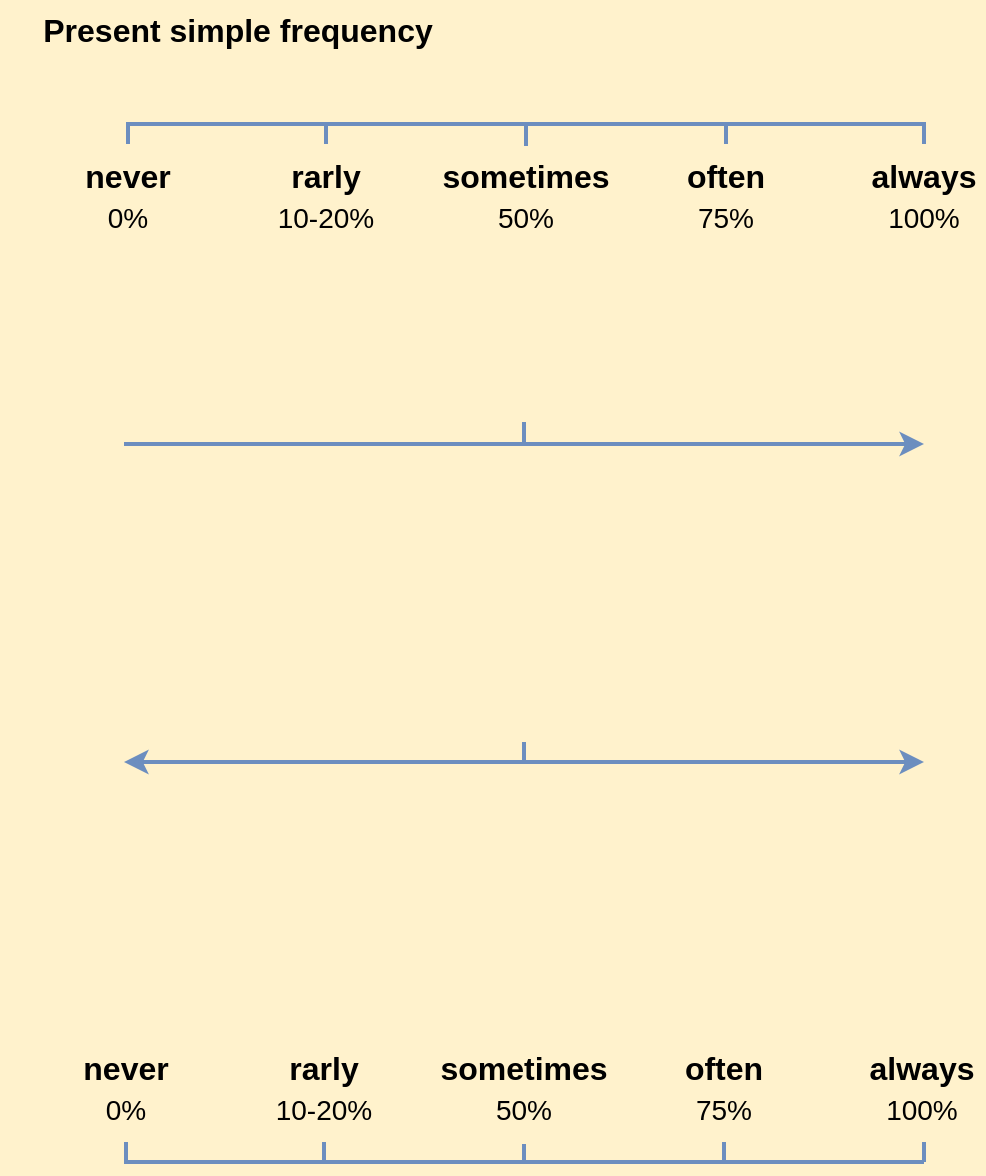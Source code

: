 <mxfile version="22.0.5" type="github">
  <diagram name="第 1 页" id="JAwsaHjkYCwxBetElqYL">
    <mxGraphModel dx="1420" dy="754" grid="1" gridSize="10" guides="1" tooltips="1" connect="1" arrows="1" fold="1" page="0" pageScale="1" pageWidth="827" pageHeight="1169" background="#FFF2CC" math="0" shadow="0">
      <root>
        <mxCell id="0" />
        <mxCell id="1" parent="0" />
        <mxCell id="SY-YWM5sGuYliMB-4XOV-1" value="" style="line;strokeWidth=2;html=1;fillColor=#dae8fc;strokeColor=#6c8ebf;" vertex="1" parent="1">
          <mxGeometry x="81" y="76" width="400" height="10" as="geometry" />
        </mxCell>
        <mxCell id="SY-YWM5sGuYliMB-4XOV-2" value="" style="line;strokeWidth=2;html=1;direction=south;fillColor=#dae8fc;strokeColor=#6c8ebf;" vertex="1" parent="1">
          <mxGeometry x="276" y="82" width="10" height="10" as="geometry" />
        </mxCell>
        <mxCell id="SY-YWM5sGuYliMB-4XOV-3" value="" style="line;strokeWidth=2;html=1;direction=south;fillColor=#dae8fc;strokeColor=#6c8ebf;" vertex="1" parent="1">
          <mxGeometry x="77" y="81" width="10" height="10" as="geometry" />
        </mxCell>
        <mxCell id="SY-YWM5sGuYliMB-4XOV-4" value="" style="line;strokeWidth=2;html=1;direction=south;fillColor=#dae8fc;strokeColor=#6c8ebf;" vertex="1" parent="1">
          <mxGeometry x="475" y="81" width="10" height="10" as="geometry" />
        </mxCell>
        <mxCell id="SY-YWM5sGuYliMB-4XOV-5" value="" style="line;strokeWidth=2;html=1;direction=south;fillColor=#dae8fc;strokeColor=#6c8ebf;" vertex="1" parent="1">
          <mxGeometry x="176" y="81" width="10" height="10" as="geometry" />
        </mxCell>
        <mxCell id="SY-YWM5sGuYliMB-4XOV-6" value="" style="line;strokeWidth=2;html=1;direction=south;fillColor=#dae8fc;strokeColor=#6c8ebf;" vertex="1" parent="1">
          <mxGeometry x="376" y="81" width="10" height="10" as="geometry" />
        </mxCell>
        <mxCell id="SY-YWM5sGuYliMB-4XOV-7" value="never&lt;br style=&quot;font-size: 16px;&quot;&gt;&lt;span style=&quot;font-weight: normal;&quot;&gt;&lt;font style=&quot;font-size: 14px;&quot;&gt;0%&lt;/font&gt;&lt;/span&gt;" style="text;html=1;strokeColor=none;fillColor=none;align=center;verticalAlign=middle;whiteSpace=wrap;rounded=0;fontSize=16;fontStyle=1" vertex="1" parent="1">
          <mxGeometry x="52" y="102" width="60" height="30" as="geometry" />
        </mxCell>
        <mxCell id="SY-YWM5sGuYliMB-4XOV-8" value="sometimes&lt;br style=&quot;font-size: 16px;&quot;&gt;&lt;span style=&quot;font-weight: normal;&quot;&gt;&lt;font style=&quot;font-size: 14px;&quot;&gt;50%&lt;/font&gt;&lt;/span&gt;" style="text;html=1;strokeColor=none;fillColor=none;align=center;verticalAlign=middle;whiteSpace=wrap;rounded=0;fontSize=16;fontStyle=1" vertex="1" parent="1">
          <mxGeometry x="251" y="102" width="60" height="30" as="geometry" />
        </mxCell>
        <mxCell id="SY-YWM5sGuYliMB-4XOV-9" value="always&lt;br style=&quot;font-size: 16px;&quot;&gt;&lt;font style=&quot;font-size: 14px; font-weight: normal;&quot;&gt;100%&lt;/font&gt;" style="text;html=1;strokeColor=none;fillColor=none;align=center;verticalAlign=middle;whiteSpace=wrap;rounded=0;fontSize=16;fontStyle=1" vertex="1" parent="1">
          <mxGeometry x="450" y="102" width="60" height="30" as="geometry" />
        </mxCell>
        <mxCell id="SY-YWM5sGuYliMB-4XOV-10" value="often&lt;br style=&quot;font-size: 16px;&quot;&gt;&lt;font style=&quot;font-size: 14px; font-weight: normal;&quot;&gt;75%&lt;/font&gt;" style="text;html=1;strokeColor=none;fillColor=none;align=center;verticalAlign=middle;whiteSpace=wrap;rounded=0;fontSize=16;fontStyle=1" vertex="1" parent="1">
          <mxGeometry x="351" y="102" width="60" height="30" as="geometry" />
        </mxCell>
        <mxCell id="SY-YWM5sGuYliMB-4XOV-11" value="rarly&lt;br style=&quot;font-size: 16px;&quot;&gt;&lt;span style=&quot;font-weight: normal;&quot;&gt;&lt;font style=&quot;font-size: 14px;&quot;&gt;10-20%&lt;/font&gt;&lt;/span&gt;" style="text;html=1;strokeColor=none;fillColor=none;align=center;verticalAlign=middle;whiteSpace=wrap;rounded=0;fontSize=16;fontStyle=1" vertex="1" parent="1">
          <mxGeometry x="151" y="102" width="60" height="30" as="geometry" />
        </mxCell>
        <mxCell id="SY-YWM5sGuYliMB-4XOV-12" value="Present simple frequency" style="text;html=1;strokeColor=none;fillColor=none;align=center;verticalAlign=middle;whiteSpace=wrap;rounded=0;fontSize=16;fontStyle=1" vertex="1" parent="1">
          <mxGeometry x="18" y="19" width="238" height="30" as="geometry" />
        </mxCell>
        <mxCell id="SY-YWM5sGuYliMB-4XOV-13" value="" style="endArrow=classic;html=1;rounded=0;strokeWidth=2;fillColor=#dae8fc;strokeColor=#6c8ebf;" edge="1" parent="1">
          <mxGeometry width="50" height="50" relative="1" as="geometry">
            <mxPoint x="80" y="241" as="sourcePoint" />
            <mxPoint x="480" y="241" as="targetPoint" />
          </mxGeometry>
        </mxCell>
        <mxCell id="SY-YWM5sGuYliMB-4XOV-14" value="" style="line;strokeWidth=2;html=1;direction=south;fillColor=#dae8fc;strokeColor=#6c8ebf;" vertex="1" parent="1">
          <mxGeometry x="275" y="230" width="10" height="10" as="geometry" />
        </mxCell>
        <mxCell id="SY-YWM5sGuYliMB-4XOV-15" value="" style="endArrow=classic;startArrow=classic;html=1;rounded=0;fillColor=#dae8fc;strokeColor=#6c8ebf;strokeWidth=2;" edge="1" parent="1">
          <mxGeometry width="50" height="50" relative="1" as="geometry">
            <mxPoint x="80" y="400" as="sourcePoint" />
            <mxPoint x="480" y="400" as="targetPoint" />
          </mxGeometry>
        </mxCell>
        <mxCell id="SY-YWM5sGuYliMB-4XOV-16" value="" style="line;strokeWidth=2;html=1;direction=south;fillColor=#dae8fc;strokeColor=#6c8ebf;" vertex="1" parent="1">
          <mxGeometry x="275" y="390" width="10" height="10" as="geometry" />
        </mxCell>
        <mxCell id="SY-YWM5sGuYliMB-4XOV-17" value="" style="line;strokeWidth=2;html=1;fillColor=#dae8fc;strokeColor=#6c8ebf;" vertex="1" parent="1">
          <mxGeometry x="80" y="595" width="400" height="10" as="geometry" />
        </mxCell>
        <mxCell id="SY-YWM5sGuYliMB-4XOV-18" value="" style="line;strokeWidth=2;html=1;direction=south;fillColor=#dae8fc;strokeColor=#6c8ebf;" vertex="1" parent="1">
          <mxGeometry x="275" y="591" width="10" height="10" as="geometry" />
        </mxCell>
        <mxCell id="SY-YWM5sGuYliMB-4XOV-19" value="" style="line;strokeWidth=2;html=1;direction=south;fillColor=#dae8fc;strokeColor=#6c8ebf;" vertex="1" parent="1">
          <mxGeometry x="76" y="590" width="10" height="10" as="geometry" />
        </mxCell>
        <mxCell id="SY-YWM5sGuYliMB-4XOV-20" value="" style="line;strokeWidth=2;html=1;direction=south;fillColor=#dae8fc;strokeColor=#6c8ebf;" vertex="1" parent="1">
          <mxGeometry x="475" y="590" width="10" height="10" as="geometry" />
        </mxCell>
        <mxCell id="SY-YWM5sGuYliMB-4XOV-21" value="" style="line;strokeWidth=2;html=1;direction=south;fillColor=#dae8fc;strokeColor=#6c8ebf;" vertex="1" parent="1">
          <mxGeometry x="175" y="590" width="10" height="10" as="geometry" />
        </mxCell>
        <mxCell id="SY-YWM5sGuYliMB-4XOV-22" value="" style="line;strokeWidth=2;html=1;direction=south;fillColor=#dae8fc;strokeColor=#6c8ebf;" vertex="1" parent="1">
          <mxGeometry x="375" y="590" width="10" height="10" as="geometry" />
        </mxCell>
        <mxCell id="SY-YWM5sGuYliMB-4XOV-23" value="never&lt;br style=&quot;font-size: 16px;&quot;&gt;&lt;span style=&quot;font-weight: normal;&quot;&gt;&lt;font style=&quot;font-size: 14px;&quot;&gt;0%&lt;/font&gt;&lt;/span&gt;" style="text;html=1;strokeColor=none;fillColor=none;align=center;verticalAlign=middle;whiteSpace=wrap;rounded=0;fontSize=16;fontStyle=1" vertex="1" parent="1">
          <mxGeometry x="51" y="548" width="60" height="30" as="geometry" />
        </mxCell>
        <mxCell id="SY-YWM5sGuYliMB-4XOV-24" value="sometimes&lt;br style=&quot;font-size: 16px;&quot;&gt;&lt;span style=&quot;font-weight: normal;&quot;&gt;&lt;font style=&quot;font-size: 14px;&quot;&gt;50%&lt;/font&gt;&lt;/span&gt;" style="text;html=1;strokeColor=none;fillColor=none;align=center;verticalAlign=middle;whiteSpace=wrap;rounded=0;fontSize=16;fontStyle=1" vertex="1" parent="1">
          <mxGeometry x="250" y="548" width="60" height="30" as="geometry" />
        </mxCell>
        <mxCell id="SY-YWM5sGuYliMB-4XOV-25" value="always&lt;br style=&quot;font-size: 16px;&quot;&gt;&lt;font style=&quot;font-size: 14px; font-weight: normal;&quot;&gt;100%&lt;/font&gt;" style="text;html=1;strokeColor=none;fillColor=none;align=center;verticalAlign=middle;whiteSpace=wrap;rounded=0;fontSize=16;fontStyle=1" vertex="1" parent="1">
          <mxGeometry x="449" y="548" width="60" height="30" as="geometry" />
        </mxCell>
        <mxCell id="SY-YWM5sGuYliMB-4XOV-26" value="often&lt;br style=&quot;font-size: 16px;&quot;&gt;&lt;font style=&quot;font-size: 14px; font-weight: normal;&quot;&gt;75%&lt;/font&gt;" style="text;html=1;strokeColor=none;fillColor=none;align=center;verticalAlign=middle;whiteSpace=wrap;rounded=0;fontSize=16;fontStyle=1" vertex="1" parent="1">
          <mxGeometry x="350" y="548" width="60" height="30" as="geometry" />
        </mxCell>
        <mxCell id="SY-YWM5sGuYliMB-4XOV-27" value="rarly&lt;br style=&quot;font-size: 16px;&quot;&gt;&lt;span style=&quot;font-weight: normal;&quot;&gt;&lt;font style=&quot;font-size: 14px;&quot;&gt;10-20%&lt;/font&gt;&lt;/span&gt;" style="text;html=1;strokeColor=none;fillColor=none;align=center;verticalAlign=middle;whiteSpace=wrap;rounded=0;fontSize=16;fontStyle=1" vertex="1" parent="1">
          <mxGeometry x="150" y="548" width="60" height="30" as="geometry" />
        </mxCell>
      </root>
    </mxGraphModel>
  </diagram>
</mxfile>
